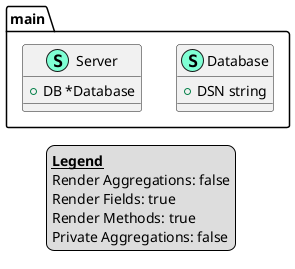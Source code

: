 @startuml
legend
<u><b>Legend</b></u>
Render Aggregations: false
Render Fields: true
Render Methods: true
Private Aggregations: false
end legend
namespace main {
    class Database << (S,Aquamarine) >> {
        + DSN string

    }
    class Server << (S,Aquamarine) >> {
        + DB *Database

    }
}


@enduml